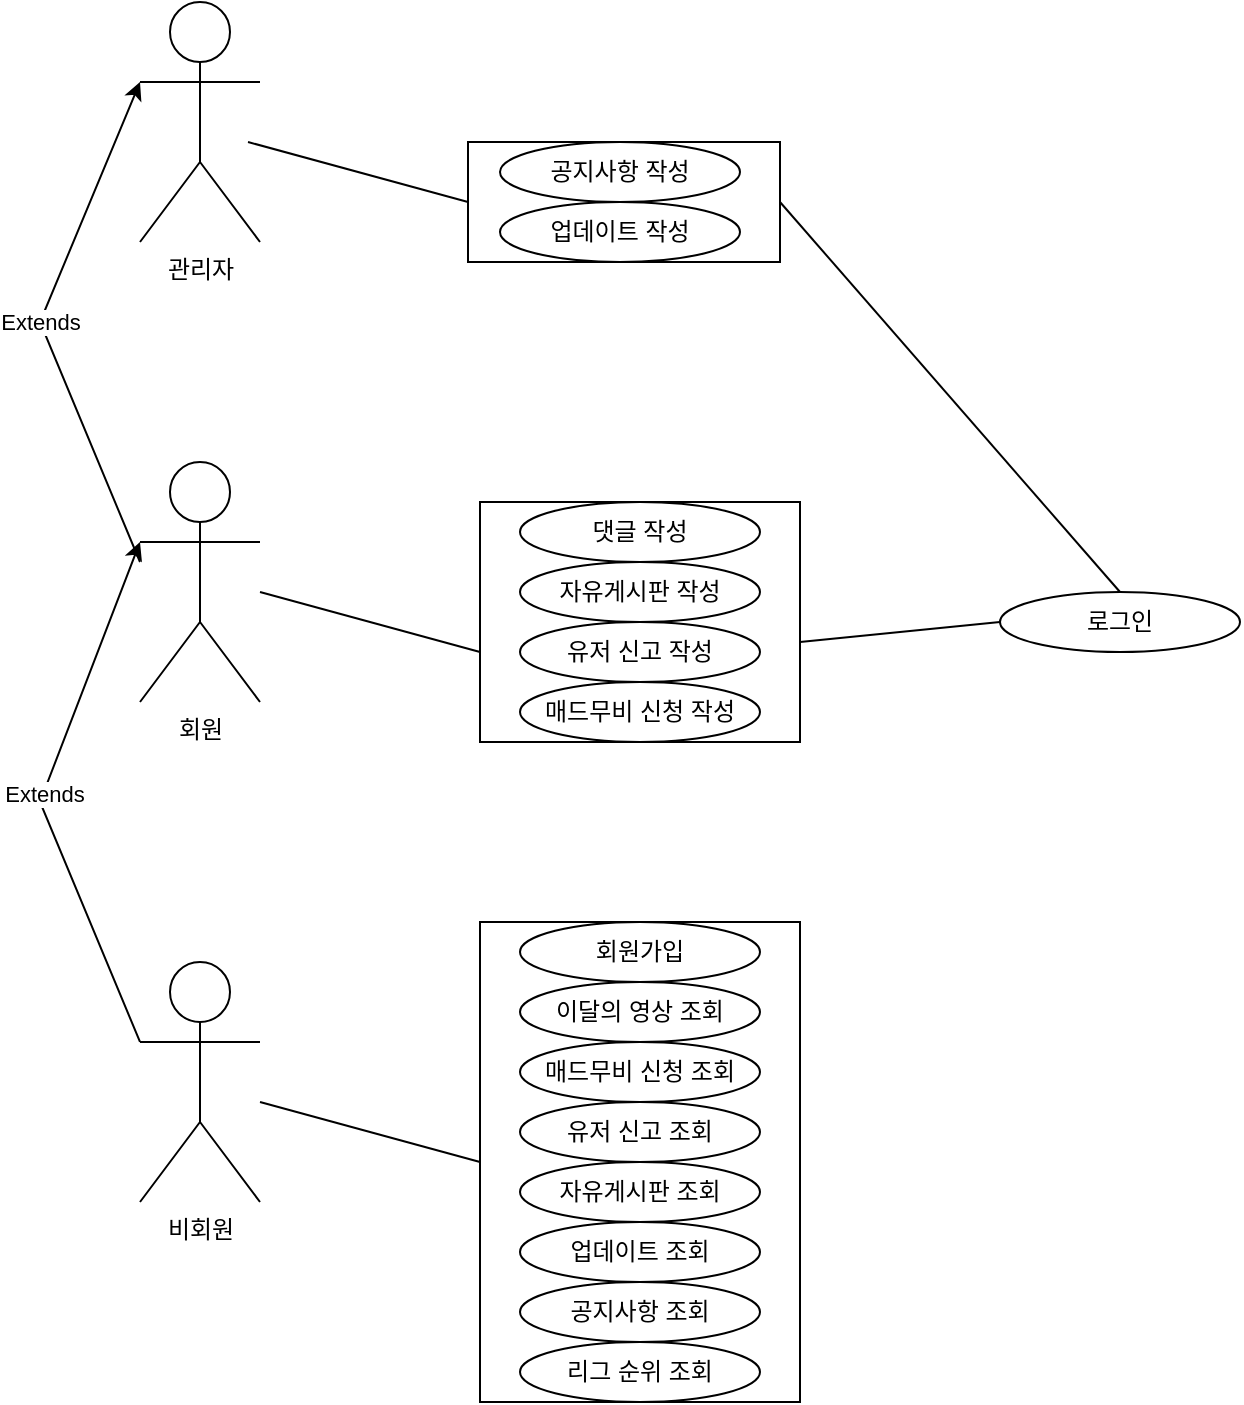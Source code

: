 <mxfile version="20.5.3" type="github">
  <diagram id="c5lZQ6Wi0Hg9_VxlPPRe" name="페이지-1">
    <mxGraphModel dx="1422" dy="794" grid="1" gridSize="10" guides="1" tooltips="1" connect="1" arrows="1" fold="1" page="1" pageScale="1" pageWidth="827" pageHeight="1169" math="0" shadow="0">
      <root>
        <mxCell id="0" />
        <mxCell id="1" parent="0" />
        <mxCell id="3JK3WGifD_c4Oe7dw3Ig-39" value="" style="rounded=0;whiteSpace=wrap;html=1;" parent="1" vertex="1">
          <mxGeometry x="254" y="140" width="156" height="60" as="geometry" />
        </mxCell>
        <mxCell id="3JK3WGifD_c4Oe7dw3Ig-38" value="" style="rounded=0;whiteSpace=wrap;html=1;" parent="1" vertex="1">
          <mxGeometry x="260" y="320" width="160" height="120" as="geometry" />
        </mxCell>
        <mxCell id="3JK3WGifD_c4Oe7dw3Ig-25" value="" style="rounded=0;whiteSpace=wrap;html=1;" parent="1" vertex="1">
          <mxGeometry x="260" y="530" width="160" height="240" as="geometry" />
        </mxCell>
        <mxCell id="3JK3WGifD_c4Oe7dw3Ig-1" value="관리자" style="shape=umlActor;verticalLabelPosition=bottom;verticalAlign=top;html=1;outlineConnect=0;" parent="1" vertex="1">
          <mxGeometry x="90" y="70" width="60" height="120" as="geometry" />
        </mxCell>
        <mxCell id="3JK3WGifD_c4Oe7dw3Ig-2" value="비회원" style="shape=umlActor;verticalLabelPosition=bottom;verticalAlign=top;html=1;outlineConnect=0;" parent="1" vertex="1">
          <mxGeometry x="90" y="550" width="60" height="120" as="geometry" />
        </mxCell>
        <mxCell id="3JK3WGifD_c4Oe7dw3Ig-3" value="회원" style="shape=umlActor;verticalLabelPosition=bottom;verticalAlign=top;html=1;outlineConnect=0;" parent="1" vertex="1">
          <mxGeometry x="90" y="300" width="60" height="120" as="geometry" />
        </mxCell>
        <mxCell id="3JK3WGifD_c4Oe7dw3Ig-9" value="" style="endArrow=classic;html=1;rounded=0;exitX=0;exitY=0.333;exitDx=0;exitDy=0;exitPerimeter=0;entryX=0;entryY=0.333;entryDx=0;entryDy=0;entryPerimeter=0;" parent="1" source="3JK3WGifD_c4Oe7dw3Ig-2" target="3JK3WGifD_c4Oe7dw3Ig-3" edge="1">
          <mxGeometry relative="1" as="geometry">
            <mxPoint x="70" y="730" as="sourcePoint" />
            <mxPoint x="170" y="730" as="targetPoint" />
            <Array as="points">
              <mxPoint x="40" y="470" />
            </Array>
          </mxGeometry>
        </mxCell>
        <mxCell id="3JK3WGifD_c4Oe7dw3Ig-10" value="Extends" style="edgeLabel;resizable=0;html=1;align=center;verticalAlign=middle;" parent="3JK3WGifD_c4Oe7dw3Ig-9" connectable="0" vertex="1">
          <mxGeometry relative="1" as="geometry" />
        </mxCell>
        <mxCell id="3JK3WGifD_c4Oe7dw3Ig-11" value="" style="endArrow=classic;html=1;rounded=0;exitX=0;exitY=0.333;exitDx=0;exitDy=0;exitPerimeter=0;" parent="1" edge="1">
          <mxGeometry relative="1" as="geometry">
            <mxPoint x="90" y="350" as="sourcePoint" />
            <mxPoint x="90" y="110" as="targetPoint" />
            <Array as="points">
              <mxPoint x="40" y="230" />
            </Array>
          </mxGeometry>
        </mxCell>
        <mxCell id="3JK3WGifD_c4Oe7dw3Ig-12" value="Extends" style="edgeLabel;resizable=0;html=1;align=center;verticalAlign=middle;" parent="3JK3WGifD_c4Oe7dw3Ig-11" connectable="0" vertex="1">
          <mxGeometry relative="1" as="geometry" />
        </mxCell>
        <mxCell id="3JK3WGifD_c4Oe7dw3Ig-17" value="업데이트 조회" style="ellipse;whiteSpace=wrap;html=1;" parent="1" vertex="1">
          <mxGeometry x="280" y="680" width="120" height="30" as="geometry" />
        </mxCell>
        <mxCell id="3JK3WGifD_c4Oe7dw3Ig-18" value="자유게시판 조회" style="ellipse;whiteSpace=wrap;html=1;" parent="1" vertex="1">
          <mxGeometry x="280" y="650" width="120" height="30" as="geometry" />
        </mxCell>
        <mxCell id="3JK3WGifD_c4Oe7dw3Ig-19" value="공지사항 조회" style="ellipse;whiteSpace=wrap;html=1;" parent="1" vertex="1">
          <mxGeometry x="280" y="710" width="120" height="30" as="geometry" />
        </mxCell>
        <mxCell id="3JK3WGifD_c4Oe7dw3Ig-20" value="유저 신고 조회" style="ellipse;whiteSpace=wrap;html=1;" parent="1" vertex="1">
          <mxGeometry x="280" y="620" width="120" height="30" as="geometry" />
        </mxCell>
        <mxCell id="3JK3WGifD_c4Oe7dw3Ig-23" value="매드무비 신청 조회" style="ellipse;whiteSpace=wrap;html=1;" parent="1" vertex="1">
          <mxGeometry x="280" y="590" width="120" height="30" as="geometry" />
        </mxCell>
        <mxCell id="3JK3WGifD_c4Oe7dw3Ig-24" value="이달의 영상 조회" style="ellipse;whiteSpace=wrap;html=1;" parent="1" vertex="1">
          <mxGeometry x="280" y="560" width="120" height="30" as="geometry" />
        </mxCell>
        <mxCell id="3JK3WGifD_c4Oe7dw3Ig-26" value="회원가입" style="ellipse;whiteSpace=wrap;html=1;" parent="1" vertex="1">
          <mxGeometry x="280" y="530" width="120" height="30" as="geometry" />
        </mxCell>
        <mxCell id="3JK3WGifD_c4Oe7dw3Ig-27" value="리그 순위 조회" style="ellipse;whiteSpace=wrap;html=1;" parent="1" vertex="1">
          <mxGeometry x="280" y="740" width="120" height="30" as="geometry" />
        </mxCell>
        <mxCell id="3JK3WGifD_c4Oe7dw3Ig-30" value="매드무비 신청 작성" style="ellipse;whiteSpace=wrap;html=1;" parent="1" vertex="1">
          <mxGeometry x="280" y="410" width="120" height="30" as="geometry" />
        </mxCell>
        <mxCell id="3JK3WGifD_c4Oe7dw3Ig-31" value="유저 신고 작성" style="ellipse;whiteSpace=wrap;html=1;" parent="1" vertex="1">
          <mxGeometry x="280" y="380" width="120" height="30" as="geometry" />
        </mxCell>
        <mxCell id="3JK3WGifD_c4Oe7dw3Ig-32" value="댓글 작성" style="ellipse;whiteSpace=wrap;html=1;" parent="1" vertex="1">
          <mxGeometry x="280" y="320" width="120" height="30" as="geometry" />
        </mxCell>
        <mxCell id="3JK3WGifD_c4Oe7dw3Ig-33" value="자유게시판 작성" style="ellipse;whiteSpace=wrap;html=1;" parent="1" vertex="1">
          <mxGeometry x="280" y="350" width="120" height="30" as="geometry" />
        </mxCell>
        <mxCell id="3JK3WGifD_c4Oe7dw3Ig-34" value="업데이트 작성" style="ellipse;whiteSpace=wrap;html=1;" parent="1" vertex="1">
          <mxGeometry x="270" y="170" width="120" height="30" as="geometry" />
        </mxCell>
        <mxCell id="3JK3WGifD_c4Oe7dw3Ig-35" value="공지사항 작성" style="ellipse;whiteSpace=wrap;html=1;" parent="1" vertex="1">
          <mxGeometry x="270" y="140" width="120" height="30" as="geometry" />
        </mxCell>
        <mxCell id="3JK3WGifD_c4Oe7dw3Ig-43" value="" style="endArrow=none;html=1;rounded=0;" parent="1" edge="1">
          <mxGeometry width="50" height="50" relative="1" as="geometry">
            <mxPoint x="144" y="140" as="sourcePoint" />
            <mxPoint x="254" y="170" as="targetPoint" />
          </mxGeometry>
        </mxCell>
        <mxCell id="3JK3WGifD_c4Oe7dw3Ig-44" value="" style="endArrow=none;html=1;rounded=0;" parent="1" edge="1">
          <mxGeometry width="50" height="50" relative="1" as="geometry">
            <mxPoint x="150" y="365" as="sourcePoint" />
            <mxPoint x="260" y="395" as="targetPoint" />
          </mxGeometry>
        </mxCell>
        <mxCell id="3JK3WGifD_c4Oe7dw3Ig-45" value="" style="endArrow=none;html=1;rounded=0;" parent="1" edge="1">
          <mxGeometry width="50" height="50" relative="1" as="geometry">
            <mxPoint x="150" y="620" as="sourcePoint" />
            <mxPoint x="260" y="650" as="targetPoint" />
          </mxGeometry>
        </mxCell>
        <mxCell id="hQ2puG3_Si93QqGYoK2u-5" value="로그인" style="ellipse;whiteSpace=wrap;html=1;" vertex="1" parent="1">
          <mxGeometry x="520" y="365" width="120" height="30" as="geometry" />
        </mxCell>
        <mxCell id="hQ2puG3_Si93QqGYoK2u-8" value="" style="endArrow=none;html=1;rounded=0;entryX=0;entryY=0.5;entryDx=0;entryDy=0;exitX=1;exitY=0.583;exitDx=0;exitDy=0;exitPerimeter=0;" edge="1" parent="1" source="3JK3WGifD_c4Oe7dw3Ig-38" target="hQ2puG3_Si93QqGYoK2u-5">
          <mxGeometry width="50" height="50" relative="1" as="geometry">
            <mxPoint x="390" y="430" as="sourcePoint" />
            <mxPoint x="440" y="380" as="targetPoint" />
          </mxGeometry>
        </mxCell>
        <mxCell id="hQ2puG3_Si93QqGYoK2u-9" value="" style="endArrow=none;html=1;rounded=0;entryX=0.5;entryY=0;entryDx=0;entryDy=0;exitX=1;exitY=0.5;exitDx=0;exitDy=0;" edge="1" parent="1" source="3JK3WGifD_c4Oe7dw3Ig-39" target="hQ2puG3_Si93QqGYoK2u-5">
          <mxGeometry width="50" height="50" relative="1" as="geometry">
            <mxPoint x="520" y="340" as="sourcePoint" />
            <mxPoint x="570" y="290" as="targetPoint" />
          </mxGeometry>
        </mxCell>
      </root>
    </mxGraphModel>
  </diagram>
</mxfile>

